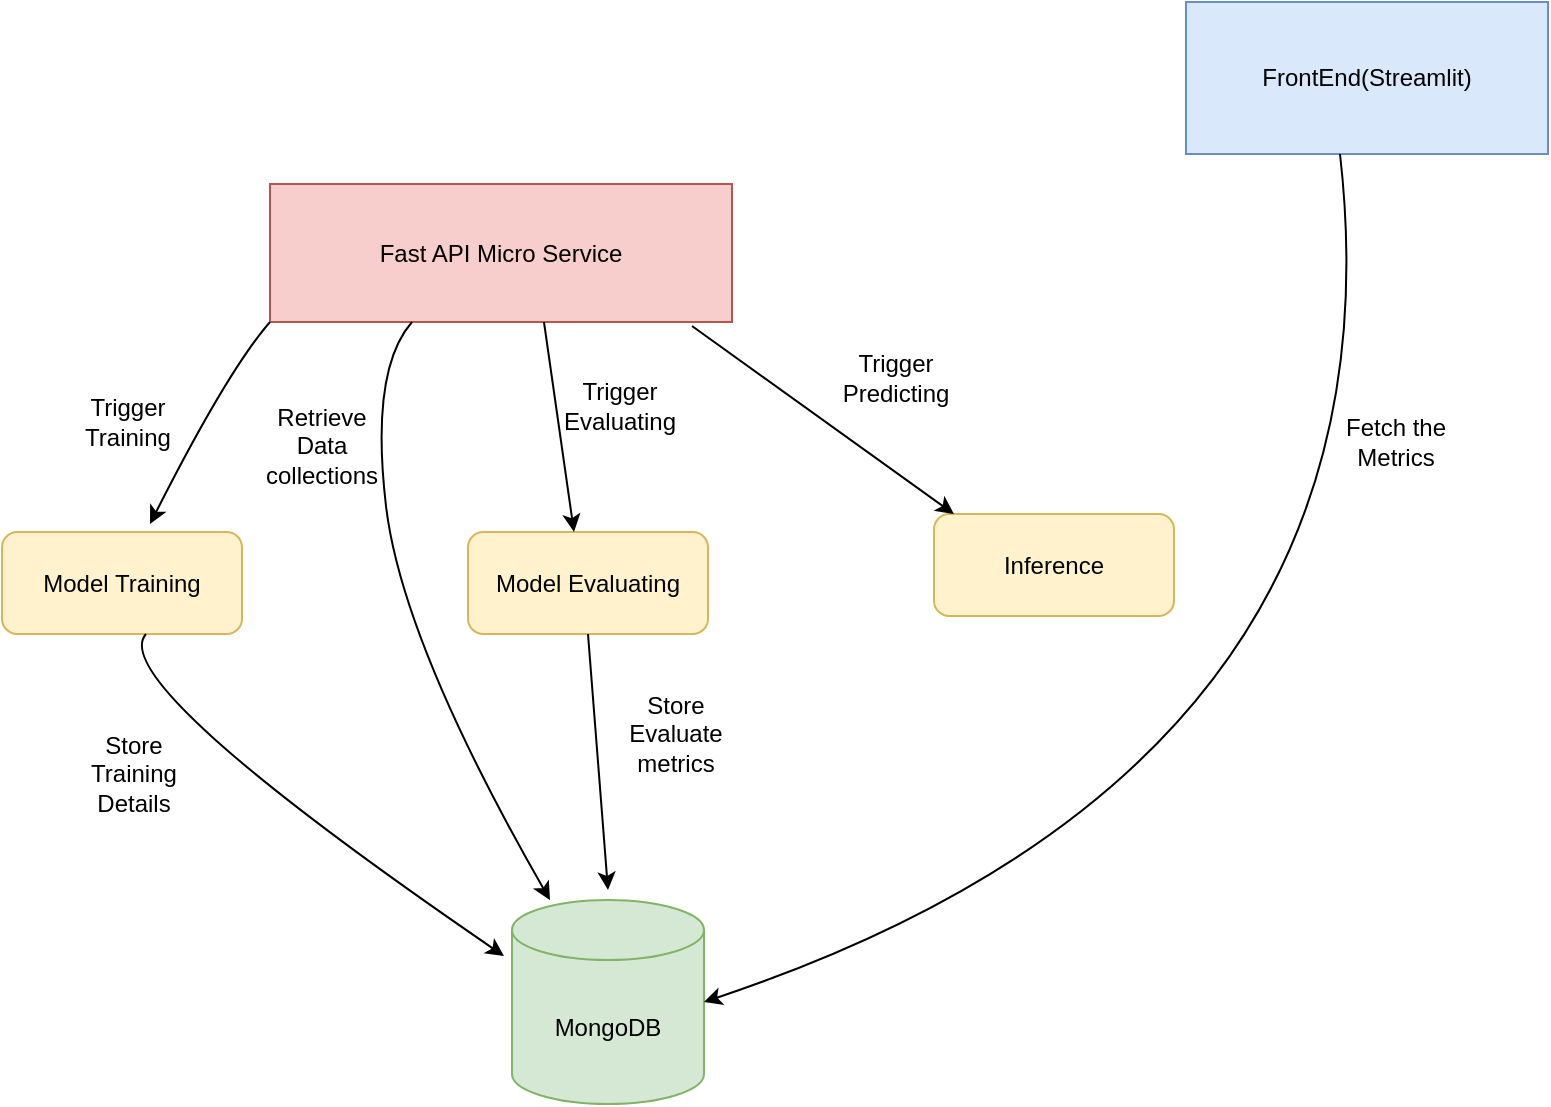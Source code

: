 <mxfile version="24.8.6">
  <diagram name="Page-1" id="G8ma9OdKeEpSYpST-Ilm">
    <mxGraphModel dx="1364" dy="795" grid="0" gridSize="10" guides="1" tooltips="1" connect="1" arrows="1" fold="1" page="1" pageScale="1" pageWidth="850" pageHeight="1100" math="0" shadow="0">
      <root>
        <mxCell id="0" />
        <mxCell id="1" parent="0" />
        <mxCell id="Bf1wyzITaJjb_23oQrth-1" value="Fast API Micro Service" style="rounded=0;whiteSpace=wrap;html=1;fillColor=#f8cecc;strokeColor=#b85450;" vertex="1" parent="1">
          <mxGeometry x="177" y="153" width="231" height="69" as="geometry" />
        </mxCell>
        <mxCell id="Bf1wyzITaJjb_23oQrth-2" value="Model Training" style="rounded=1;whiteSpace=wrap;html=1;fillColor=#fff2cc;strokeColor=#d6b656;" vertex="1" parent="1">
          <mxGeometry x="43" y="327" width="120" height="51" as="geometry" />
        </mxCell>
        <mxCell id="Bf1wyzITaJjb_23oQrth-3" value="Model Evaluating" style="rounded=1;whiteSpace=wrap;html=1;fillColor=#fff2cc;strokeColor=#d6b656;" vertex="1" parent="1">
          <mxGeometry x="276" y="327" width="120" height="51" as="geometry" />
        </mxCell>
        <mxCell id="Bf1wyzITaJjb_23oQrth-4" value="Inference" style="rounded=1;whiteSpace=wrap;html=1;fillColor=#fff2cc;strokeColor=#d6b656;" vertex="1" parent="1">
          <mxGeometry x="509" y="318" width="120" height="51" as="geometry" />
        </mxCell>
        <mxCell id="Bf1wyzITaJjb_23oQrth-5" value="MongoDB" style="shape=cylinder3;whiteSpace=wrap;html=1;boundedLbl=1;backgroundOutline=1;size=15;fillColor=#d5e8d4;strokeColor=#82b366;" vertex="1" parent="1">
          <mxGeometry x="298" y="511" width="96" height="102" as="geometry" />
        </mxCell>
        <mxCell id="Bf1wyzITaJjb_23oQrth-6" value="FrontEnd(Streamlit)" style="rounded=0;whiteSpace=wrap;html=1;fillColor=#dae8fc;strokeColor=#6c8ebf;" vertex="1" parent="1">
          <mxGeometry x="635" y="62" width="181" height="76" as="geometry" />
        </mxCell>
        <mxCell id="Bf1wyzITaJjb_23oQrth-7" value="" style="curved=1;endArrow=classic;html=1;rounded=0;exitX=0;exitY=1;exitDx=0;exitDy=0;" edge="1" parent="1" source="Bf1wyzITaJjb_23oQrth-1">
          <mxGeometry width="50" height="50" relative="1" as="geometry">
            <mxPoint x="122" y="252" as="sourcePoint" />
            <mxPoint x="117" y="323" as="targetPoint" />
            <Array as="points">
              <mxPoint x="156" y="246" />
            </Array>
          </mxGeometry>
        </mxCell>
        <mxCell id="Bf1wyzITaJjb_23oQrth-8" value="" style="curved=1;endArrow=classic;html=1;rounded=0;exitX=0.593;exitY=1;exitDx=0;exitDy=0;exitPerimeter=0;" edge="1" parent="1" source="Bf1wyzITaJjb_23oQrth-1">
          <mxGeometry width="50" height="50" relative="1" as="geometry">
            <mxPoint x="317" y="225" as="sourcePoint" />
            <mxPoint x="329" y="327" as="targetPoint" />
            <Array as="points" />
          </mxGeometry>
        </mxCell>
        <mxCell id="Bf1wyzITaJjb_23oQrth-9" value="" style="curved=1;endArrow=classic;html=1;rounded=0;entryX=0.083;entryY=0;entryDx=0;entryDy=0;entryPerimeter=0;" edge="1" parent="1" target="Bf1wyzITaJjb_23oQrth-4">
          <mxGeometry width="50" height="50" relative="1" as="geometry">
            <mxPoint x="388" y="224" as="sourcePoint" />
            <mxPoint x="359" y="322" as="targetPoint" />
            <Array as="points" />
          </mxGeometry>
        </mxCell>
        <mxCell id="Bf1wyzITaJjb_23oQrth-10" value="" style="curved=1;endArrow=classic;html=1;rounded=0;exitX=0;exitY=1;exitDx=0;exitDy=0;" edge="1" parent="1">
          <mxGeometry width="50" height="50" relative="1" as="geometry">
            <mxPoint x="115" y="378" as="sourcePoint" />
            <mxPoint x="294" y="539" as="targetPoint" />
            <Array as="points">
              <mxPoint x="94" y="402" />
            </Array>
          </mxGeometry>
        </mxCell>
        <mxCell id="Bf1wyzITaJjb_23oQrth-11" value="" style="curved=1;endArrow=classic;html=1;rounded=0;exitX=0.5;exitY=1;exitDx=0;exitDy=0;" edge="1" parent="1" source="Bf1wyzITaJjb_23oQrth-3">
          <mxGeometry width="50" height="50" relative="1" as="geometry">
            <mxPoint x="351" y="378" as="sourcePoint" />
            <mxPoint x="346" y="506" as="targetPoint" />
            <Array as="points" />
          </mxGeometry>
        </mxCell>
        <mxCell id="Bf1wyzITaJjb_23oQrth-12" value="" style="curved=1;endArrow=classic;html=1;rounded=0;exitX=0;exitY=1;exitDx=0;exitDy=0;" edge="1" parent="1">
          <mxGeometry width="50" height="50" relative="1" as="geometry">
            <mxPoint x="248" y="222" as="sourcePoint" />
            <mxPoint x="317" y="511" as="targetPoint" />
            <Array as="points">
              <mxPoint x="227" y="246" />
              <mxPoint x="243" y="382" />
            </Array>
          </mxGeometry>
        </mxCell>
        <mxCell id="Bf1wyzITaJjb_23oQrth-13" value="" style="curved=1;endArrow=classic;html=1;rounded=0;entryX=1;entryY=0.5;entryDx=0;entryDy=0;entryPerimeter=0;" edge="1" parent="1" target="Bf1wyzITaJjb_23oQrth-5">
          <mxGeometry width="50" height="50" relative="1" as="geometry">
            <mxPoint x="712" y="138" as="sourcePoint" />
            <mxPoint x="484" y="585" as="targetPoint" />
            <Array as="points">
              <mxPoint x="747" y="444" />
            </Array>
          </mxGeometry>
        </mxCell>
        <mxCell id="Bf1wyzITaJjb_23oQrth-14" value="Trigger Training" style="text;html=1;align=center;verticalAlign=middle;whiteSpace=wrap;rounded=0;" vertex="1" parent="1">
          <mxGeometry x="76" y="257" width="60" height="30" as="geometry" />
        </mxCell>
        <mxCell id="Bf1wyzITaJjb_23oQrth-15" value="Trigger Evaluating" style="text;html=1;align=center;verticalAlign=middle;whiteSpace=wrap;rounded=0;" vertex="1" parent="1">
          <mxGeometry x="322" y="249" width="60" height="30" as="geometry" />
        </mxCell>
        <mxCell id="Bf1wyzITaJjb_23oQrth-16" value="Retrieve Data collections" style="text;html=1;align=center;verticalAlign=middle;whiteSpace=wrap;rounded=0;" vertex="1" parent="1">
          <mxGeometry x="173" y="269" width="60" height="30" as="geometry" />
        </mxCell>
        <mxCell id="Bf1wyzITaJjb_23oQrth-17" value="Trigger Predicting" style="text;html=1;align=center;verticalAlign=middle;whiteSpace=wrap;rounded=0;" vertex="1" parent="1">
          <mxGeometry x="460" y="235" width="60" height="30" as="geometry" />
        </mxCell>
        <mxCell id="Bf1wyzITaJjb_23oQrth-18" value="Fetch the Metrics" style="text;html=1;align=center;verticalAlign=middle;whiteSpace=wrap;rounded=0;" vertex="1" parent="1">
          <mxGeometry x="710" y="267" width="60" height="30" as="geometry" />
        </mxCell>
        <mxCell id="Bf1wyzITaJjb_23oQrth-19" value="Store Training Details" style="text;html=1;align=center;verticalAlign=middle;whiteSpace=wrap;rounded=0;" vertex="1" parent="1">
          <mxGeometry x="79" y="433" width="60" height="30" as="geometry" />
        </mxCell>
        <mxCell id="Bf1wyzITaJjb_23oQrth-20" value="Store Evaluate metrics" style="text;html=1;align=center;verticalAlign=middle;whiteSpace=wrap;rounded=0;" vertex="1" parent="1">
          <mxGeometry x="350" y="413" width="60" height="30" as="geometry" />
        </mxCell>
      </root>
    </mxGraphModel>
  </diagram>
</mxfile>
